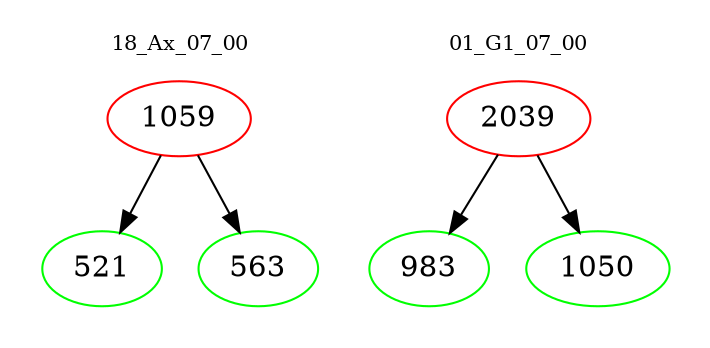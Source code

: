digraph{
subgraph cluster_0 {
color = white
label = "18_Ax_07_00";
fontsize=10;
T0_1059 [label="1059", color="red"]
T0_1059 -> T0_521 [color="black"]
T0_521 [label="521", color="green"]
T0_1059 -> T0_563 [color="black"]
T0_563 [label="563", color="green"]
}
subgraph cluster_1 {
color = white
label = "01_G1_07_00";
fontsize=10;
T1_2039 [label="2039", color="red"]
T1_2039 -> T1_983 [color="black"]
T1_983 [label="983", color="green"]
T1_2039 -> T1_1050 [color="black"]
T1_1050 [label="1050", color="green"]
}
}
